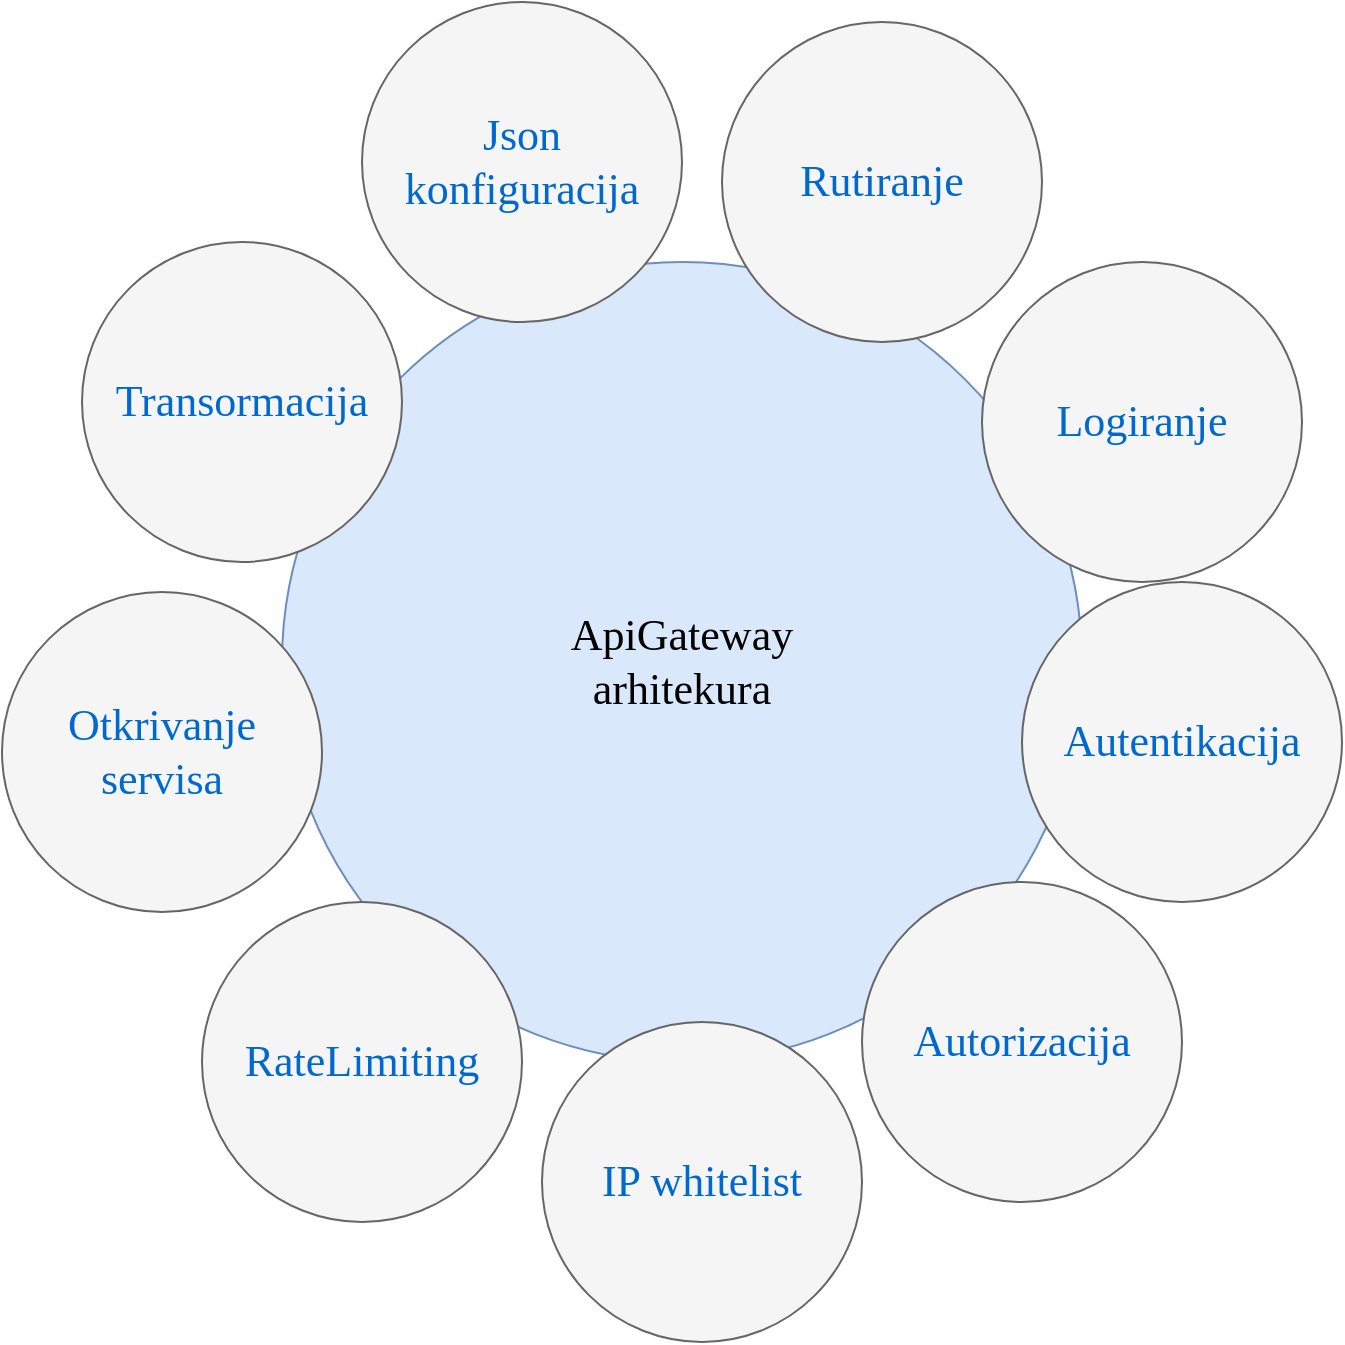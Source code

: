 <mxfile version="14.7.6" type="device"><diagram name="Page-1" id="dd472eb7-4b8b-5cd9-a60b-b15522922e76"><mxGraphModel dx="767" dy="1158" grid="1" gridSize="10" guides="1" tooltips="1" connect="1" arrows="1" fold="1" page="1" pageScale="1" pageWidth="1100" pageHeight="850" background="none" math="0" shadow="0"><root><mxCell id="0"/><mxCell id="1" parent="0"/><mxCell id="374e34682ed331ee-1" value="ApiGateway&lt;div&gt;arhitekura&lt;/div&gt;" style="ellipse;whiteSpace=wrap;html=1;rounded=0;shadow=0;dashed=0;comic=0;fontFamily=Verdana;fontSize=22;fillColor=#dae8fc;strokeColor=#6c8ebf;" parent="1" vertex="1"><mxGeometry x="330" y="180" width="400" height="400" as="geometry"/></mxCell><mxCell id="45236fa5f4b8e91a-1" value="Rutiranje" style="ellipse;whiteSpace=wrap;html=1;rounded=0;shadow=0;dashed=0;comic=0;fontFamily=Verdana;fontSize=22;fontColor=#0069D1;fillColor=#f5f5f5;strokeColor=#666666;" parent="1" vertex="1"><mxGeometry x="550" y="60" width="160" height="160" as="geometry"/></mxCell><mxCell id="45236fa5f4b8e91a-2" value="IP whitelist" style="ellipse;whiteSpace=wrap;html=1;rounded=0;shadow=0;dashed=0;comic=0;fontFamily=Verdana;fontSize=22;fontColor=#0069D1;fillColor=#f5f5f5;strokeColor=#666666;" parent="1" vertex="1"><mxGeometry x="460" y="560" width="160" height="160" as="geometry"/></mxCell><mxCell id="45236fa5f4b8e91a-3" value="Autentikacija" style="ellipse;whiteSpace=wrap;html=1;rounded=0;shadow=0;dashed=0;comic=0;fontFamily=Verdana;fontSize=22;fontColor=#0069D1;fillColor=#f5f5f5;strokeColor=#666666;" parent="1" vertex="1"><mxGeometry x="700" y="340" width="160" height="160" as="geometry"/></mxCell><mxCell id="45236fa5f4b8e91a-4" value="Otkrivanje servisa" style="ellipse;whiteSpace=wrap;html=1;rounded=0;shadow=0;dashed=0;comic=0;fontFamily=Verdana;fontSize=22;fontColor=#0069D1;fillColor=#f5f5f5;strokeColor=#666666;" parent="1" vertex="1"><mxGeometry x="190" y="345" width="160" height="160" as="geometry"/></mxCell><mxCell id="45236fa5f4b8e91a-5" value="Transormacija" style="ellipse;whiteSpace=wrap;html=1;rounded=0;shadow=0;dashed=0;comic=0;fontFamily=Verdana;fontSize=22;fontColor=#0069D1;fillColor=#f5f5f5;strokeColor=#666666;" parent="1" vertex="1"><mxGeometry x="230" y="170" width="160" height="160" as="geometry"/></mxCell><mxCell id="45236fa5f4b8e91a-6" value="Logiranje" style="ellipse;whiteSpace=wrap;html=1;rounded=0;shadow=0;dashed=0;comic=0;fontFamily=Verdana;fontSize=22;fontColor=#0069D1;fillColor=#f5f5f5;strokeColor=#666666;" parent="1" vertex="1"><mxGeometry x="680" y="180" width="160" height="160" as="geometry"/></mxCell><mxCell id="45236fa5f4b8e91a-7" value="Autorizacija" style="ellipse;whiteSpace=wrap;html=1;rounded=0;shadow=0;dashed=0;comic=0;fontFamily=Verdana;fontSize=22;fontColor=#0069D1;fillColor=#f5f5f5;strokeColor=#666666;" parent="1" vertex="1"><mxGeometry x="620" y="490" width="160" height="160" as="geometry"/></mxCell><mxCell id="45236fa5f4b8e91a-8" value="RateLimiting" style="ellipse;whiteSpace=wrap;html=1;rounded=0;shadow=0;dashed=0;comic=0;fontFamily=Verdana;fontSize=22;fontColor=#0069D1;fillColor=#f5f5f5;strokeColor=#666666;" parent="1" vertex="1"><mxGeometry x="290" y="500" width="160" height="160" as="geometry"/></mxCell><mxCell id="5BTwDml0CujhaSi5rBDv-1" value="Json konfiguracija" style="ellipse;whiteSpace=wrap;html=1;rounded=0;shadow=0;dashed=0;comic=0;fontFamily=Verdana;fontSize=22;fontColor=#0069D1;fillColor=#f5f5f5;strokeColor=#666666;" vertex="1" parent="1"><mxGeometry x="370" y="50" width="160" height="160" as="geometry"/></mxCell></root></mxGraphModel></diagram></mxfile>
